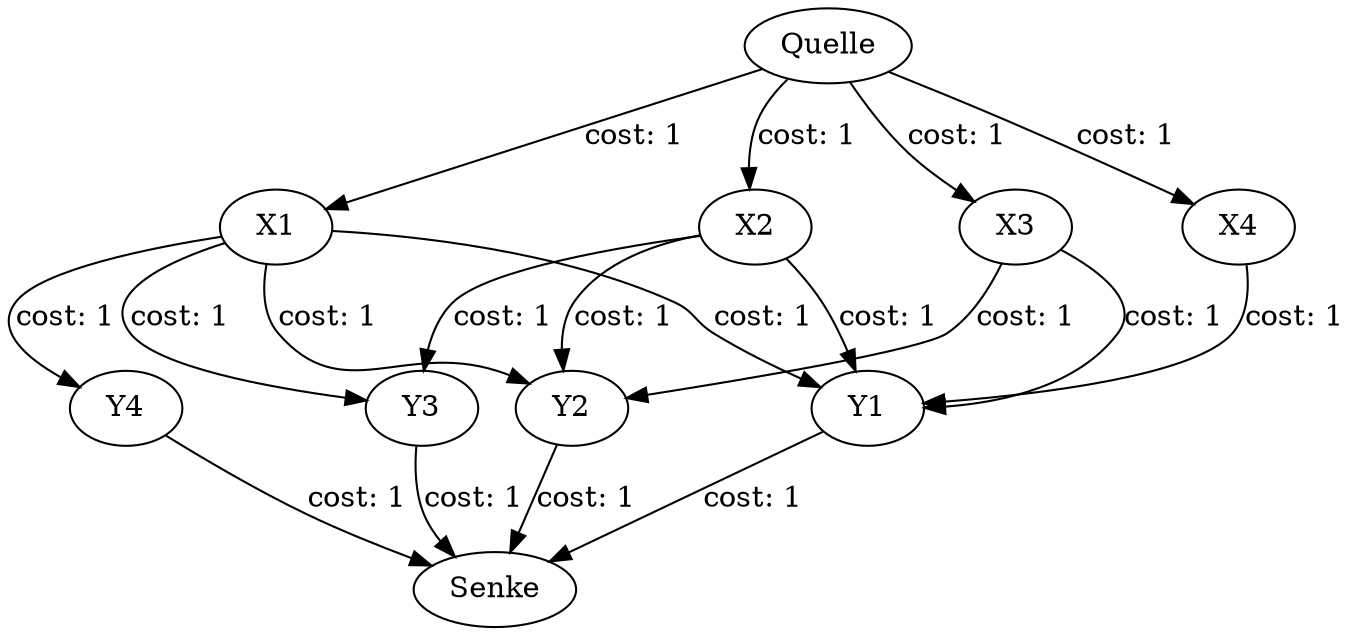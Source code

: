 digraph G {
	Y1 -> Senke [label="cost: 1"];
	X1 -> Y1 [label="cost: 1"];
	X1 -> Y2 [label="cost: 1"];
	X1 -> Y3 [label="cost: 1"];
	X1 -> Y4 [label="cost: 1"];
	Y2 -> Senke [label="cost: 1"];
	X2 -> Y1 [label="cost: 1"];
	X2 -> Y2 [label="cost: 1"];
	X2 -> Y3 [label="cost: 1"];
	Y3 -> Senke [label="cost: 1"];
	X3 -> Y1 [label="cost: 1"];
	X3 -> Y2 [label="cost: 1"];
	Y4 -> Senke [label="cost: 1"];
	Quelle -> X1 [label="cost: 1"];
	Quelle -> X2 [label="cost: 1"];
	Quelle -> X3 [label="cost: 1"];
	Quelle -> X4 [label="cost: 1"];
	X4 -> Y1 [label="cost: 1"];
	Senke [label="Senke"];
	Y1 [label="Y1"];
	X1 [label="X1"];
	Y2 [label="Y2"];
	X2 [label="X2"];
	Y3 [label="Y3"];
	X3 [label="X3"];
	Y4 [label="Y4"];
	Quelle [label="Quelle"];
	X4 [label="X4"];
}